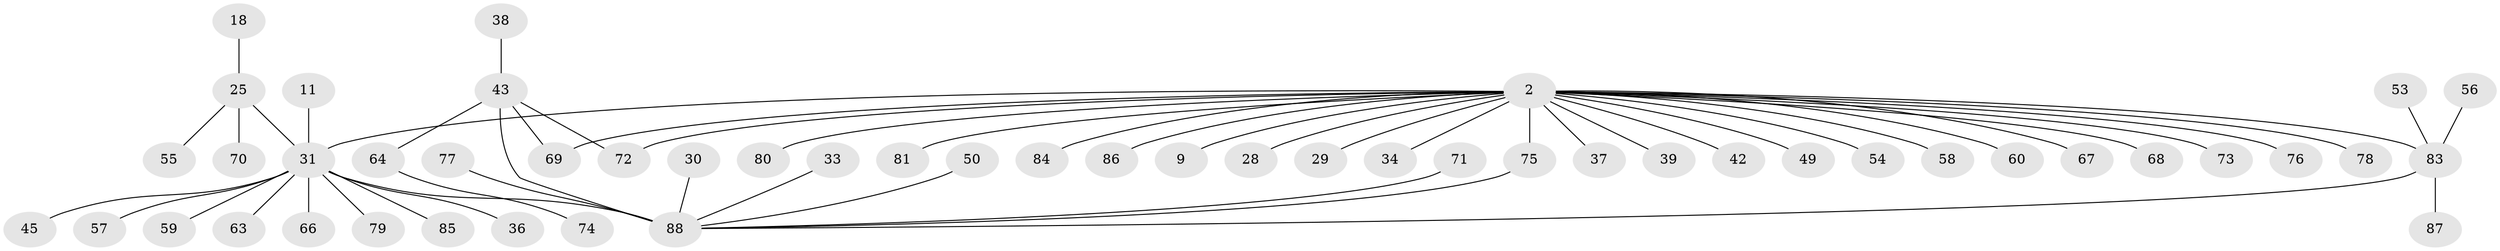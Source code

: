 // original degree distribution, {9: 0.022727272727272728, 29: 0.011363636363636364, 8: 0.011363636363636364, 2: 0.1590909090909091, 3: 0.06818181818181818, 1: 0.625, 4: 0.056818181818181816, 7: 0.011363636363636364, 5: 0.011363636363636364, 6: 0.022727272727272728}
// Generated by graph-tools (version 1.1) at 2025/51/03/04/25 21:51:56]
// undirected, 52 vertices, 55 edges
graph export_dot {
graph [start="1"]
  node [color=gray90,style=filled];
  2;
  9;
  11;
  18;
  25 [super="+4+14"];
  28;
  29;
  30;
  31 [super="+6"];
  33;
  34;
  36;
  37;
  38;
  39;
  42 [super="+5+20"];
  43 [super="+32"];
  45;
  49 [super="+15"];
  50 [super="+48"];
  53;
  54;
  55;
  56;
  57;
  58;
  59 [super="+7"];
  60 [super="+19"];
  63;
  64 [super="+51"];
  66;
  67;
  68;
  69 [super="+22+23"];
  70;
  71;
  72 [super="+8+35+52"];
  73;
  74;
  75 [super="+65"];
  76;
  77 [super="+26"];
  78;
  79;
  80 [super="+40"];
  81;
  83 [super="+12+24+41+44+82"];
  84;
  85 [super="+13+61"];
  86;
  87;
  88 [super="+27"];
  2 -- 9;
  2 -- 28;
  2 -- 29;
  2 -- 31 [weight=3];
  2 -- 34;
  2 -- 37;
  2 -- 39;
  2 -- 54;
  2 -- 58;
  2 -- 67;
  2 -- 68;
  2 -- 73;
  2 -- 76;
  2 -- 78;
  2 -- 81;
  2 -- 84;
  2 -- 86;
  2 -- 83 [weight=2];
  2 -- 42;
  2 -- 72 [weight=2];
  2 -- 49;
  2 -- 60;
  2 -- 69;
  2 -- 80;
  2 -- 75;
  11 -- 31;
  18 -- 25;
  25 -- 70;
  25 -- 31 [weight=2];
  25 -- 55;
  30 -- 88;
  31 -- 66;
  31 -- 36;
  31 -- 45;
  31 -- 79;
  31 -- 88 [weight=2];
  31 -- 57;
  31 -- 63;
  31 -- 85;
  31 -- 59;
  33 -- 88;
  38 -- 43;
  43 -- 88 [weight=3];
  43 -- 72;
  43 -- 69;
  43 -- 64;
  50 -- 88;
  53 -- 83;
  56 -- 83;
  64 -- 74;
  71 -- 88;
  75 -- 88;
  77 -- 88;
  83 -- 87;
  83 -- 88;
}
